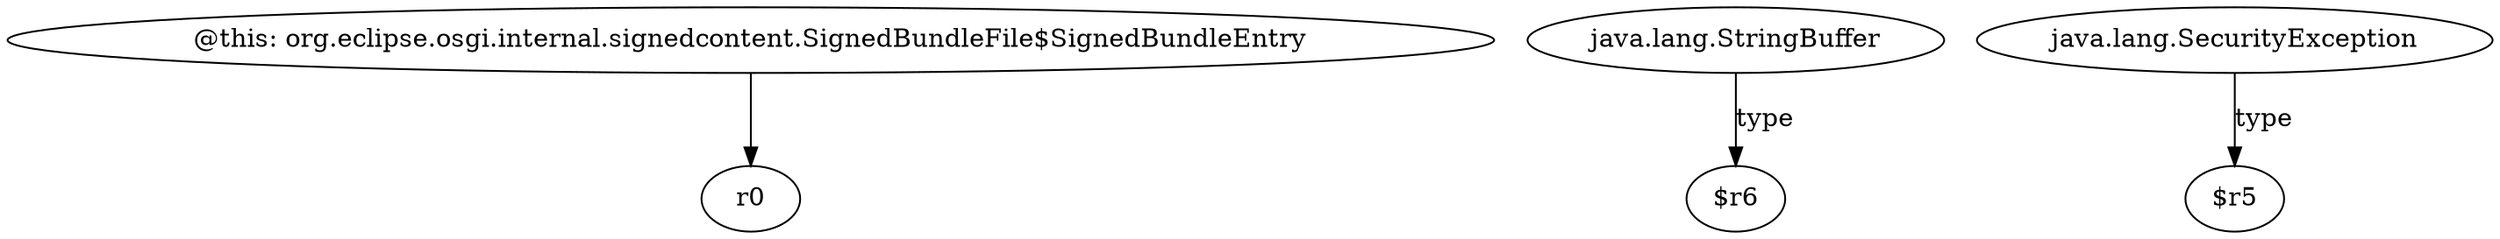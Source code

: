 digraph g {
0[label="@this: org.eclipse.osgi.internal.signedcontent.SignedBundleFile$SignedBundleEntry"]
1[label="r0"]
0->1[label=""]
2[label="java.lang.StringBuffer"]
3[label="$r6"]
2->3[label="type"]
4[label="java.lang.SecurityException"]
5[label="$r5"]
4->5[label="type"]
}